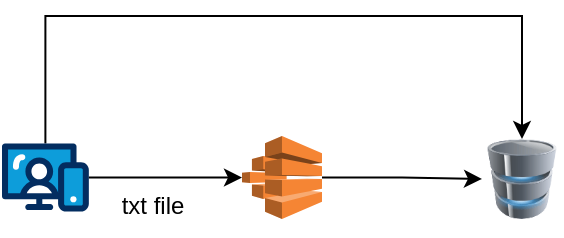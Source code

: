 <mxfile version="24.7.7">
  <diagram name="Página-1" id="_sBV1_8d2K-Yy8zrgml7">
    <mxGraphModel dx="730" dy="388" grid="1" gridSize="10" guides="1" tooltips="1" connect="1" arrows="1" fold="1" page="1" pageScale="1" pageWidth="827" pageHeight="1169" math="0" shadow="0">
      <root>
        <mxCell id="0" />
        <mxCell id="1" parent="0" />
        <mxCell id="1kbJixUE2xFf0A5VzTWB-73" style="edgeStyle=orthogonalEdgeStyle;rounded=0;orthogonalLoop=1;jettySize=auto;html=1;entryX=0.5;entryY=0;entryDx=0;entryDy=0;" edge="1" parent="1" source="1kbJixUE2xFf0A5VzTWB-67" target="1kbJixUE2xFf0A5VzTWB-69">
          <mxGeometry relative="1" as="geometry">
            <Array as="points">
              <mxPoint x="182" y="60" />
              <mxPoint x="420" y="60" />
            </Array>
          </mxGeometry>
        </mxCell>
        <mxCell id="1kbJixUE2xFf0A5VzTWB-67" value="" style="verticalLabelPosition=bottom;aspect=fixed;html=1;shape=mxgraph.salesforce.web;" vertex="1" parent="1">
          <mxGeometry x="160" y="123.6" width="43.42" height="34.3" as="geometry" />
        </mxCell>
        <mxCell id="1kbJixUE2xFf0A5VzTWB-72" style="edgeStyle=orthogonalEdgeStyle;rounded=0;orthogonalLoop=1;jettySize=auto;html=1;entryX=0;entryY=0.5;entryDx=0;entryDy=0;" edge="1" parent="1" source="1kbJixUE2xFf0A5VzTWB-68" target="1kbJixUE2xFf0A5VzTWB-69">
          <mxGeometry relative="1" as="geometry" />
        </mxCell>
        <mxCell id="1kbJixUE2xFf0A5VzTWB-68" value="" style="outlineConnect=0;dashed=0;verticalLabelPosition=bottom;verticalAlign=top;align=center;html=1;shape=mxgraph.aws3.batch;fillColor=#F58534;gradientColor=none;" vertex="1" parent="1">
          <mxGeometry x="280" y="120" width="40" height="41.5" as="geometry" />
        </mxCell>
        <mxCell id="1kbJixUE2xFf0A5VzTWB-69" value="" style="image;html=1;image=img/lib/clip_art/computers/Database_128x128.png" vertex="1" parent="1">
          <mxGeometry x="400" y="121.5" width="40" height="40" as="geometry" />
        </mxCell>
        <mxCell id="1kbJixUE2xFf0A5VzTWB-70" style="edgeStyle=orthogonalEdgeStyle;rounded=0;orthogonalLoop=1;jettySize=auto;html=1;entryX=0;entryY=0.5;entryDx=0;entryDy=0;entryPerimeter=0;" edge="1" parent="1" source="1kbJixUE2xFf0A5VzTWB-67" target="1kbJixUE2xFf0A5VzTWB-68">
          <mxGeometry relative="1" as="geometry" />
        </mxCell>
        <mxCell id="1kbJixUE2xFf0A5VzTWB-74" value="txt file" style="text;html=1;align=center;verticalAlign=middle;resizable=0;points=[];autosize=1;strokeColor=none;fillColor=none;" vertex="1" parent="1">
          <mxGeometry x="210" y="140" width="50" height="30" as="geometry" />
        </mxCell>
      </root>
    </mxGraphModel>
  </diagram>
</mxfile>

